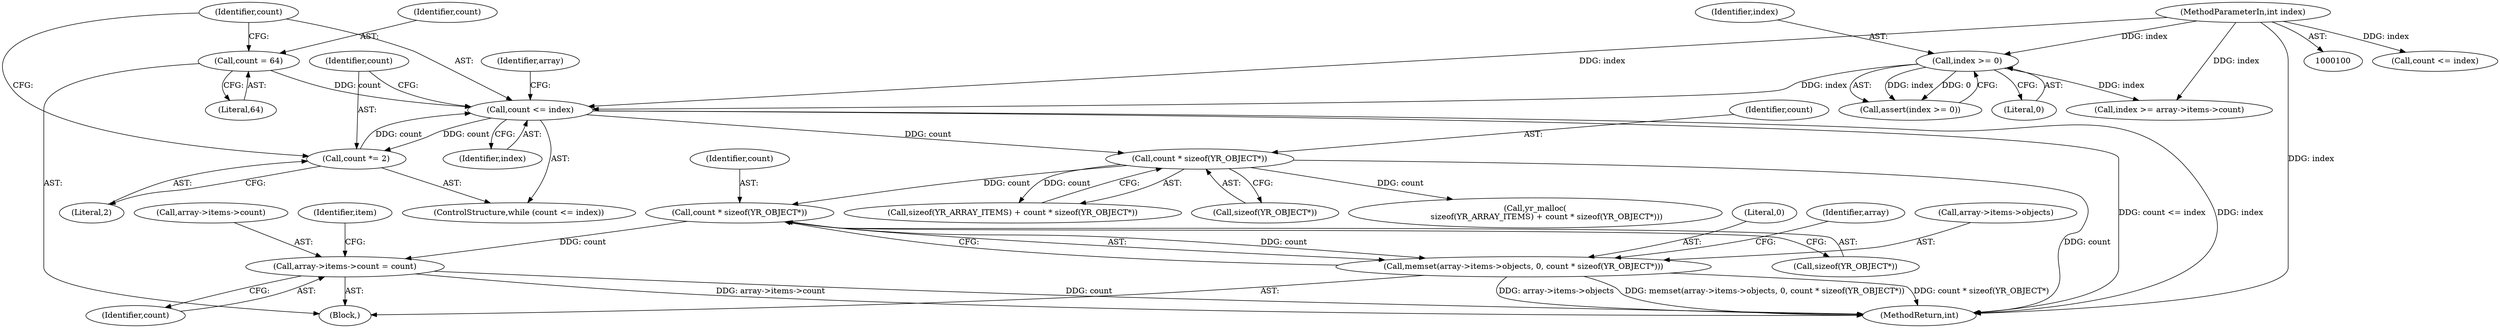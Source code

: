 digraph "0_yara_4a342f01e5439b9bb901aff1c6c23c536baeeb3f_0@API" {
"1000168" [label="(Call,count * sizeof(YR_OBJECT*))"];
"1000149" [label="(Call,count * sizeof(YR_OBJECT*))"];
"1000133" [label="(Call,count <= index)"];
"1000129" [label="(Call,count = 64)"];
"1000136" [label="(Call,count *= 2)"];
"1000109" [label="(Call,index >= 0)"];
"1000103" [label="(MethodParameterIn,int index)"];
"1000161" [label="(Call,memset(array->items->objects, 0, count * sizeof(YR_OBJECT*)))"];
"1000172" [label="(Call,array->items->count = count)"];
"1000169" [label="(Identifier,count)"];
"1000172" [label="(Call,array->items->count = count)"];
"1000199" [label="(Call,count <= index)"];
"1000175" [label="(Identifier,array)"];
"1000178" [label="(Identifier,count)"];
"1000146" [label="(Call,sizeof(YR_ARRAY_ITEMS) + count * sizeof(YR_OBJECT*))"];
"1000108" [label="(Call,assert(index >= 0))"];
"1000150" [label="(Identifier,count)"];
"1000138" [label="(Literal,2)"];
"1000141" [label="(Identifier,array)"];
"1000149" [label="(Call,count * sizeof(YR_OBJECT*))"];
"1000181" [label="(Call,index >= array->items->count)"];
"1000130" [label="(Identifier,count)"];
"1000261" [label="(Identifier,item)"];
"1000162" [label="(Call,array->items->objects)"];
"1000151" [label="(Call,sizeof(YR_OBJECT*))"];
"1000134" [label="(Identifier,count)"];
"1000111" [label="(Literal,0)"];
"1000110" [label="(Identifier,index)"];
"1000135" [label="(Identifier,index)"];
"1000137" [label="(Identifier,count)"];
"1000168" [label="(Call,count * sizeof(YR_OBJECT*))"];
"1000133" [label="(Call,count <= index)"];
"1000173" [label="(Call,array->items->count)"];
"1000103" [label="(MethodParameterIn,int index)"];
"1000161" [label="(Call,memset(array->items->objects, 0, count * sizeof(YR_OBJECT*)))"];
"1000170" [label="(Call,sizeof(YR_OBJECT*))"];
"1000136" [label="(Call,count *= 2)"];
"1000129" [label="(Call,count = 64)"];
"1000145" [label="(Call,yr_malloc(\n         sizeof(YR_ARRAY_ITEMS) + count * sizeof(YR_OBJECT*)))"];
"1000275" [label="(MethodReturn,int)"];
"1000109" [label="(Call,index >= 0)"];
"1000132" [label="(ControlStructure,while (count <= index))"];
"1000128" [label="(Block,)"];
"1000131" [label="(Literal,64)"];
"1000167" [label="(Literal,0)"];
"1000168" -> "1000161"  [label="AST: "];
"1000168" -> "1000170"  [label="CFG: "];
"1000169" -> "1000168"  [label="AST: "];
"1000170" -> "1000168"  [label="AST: "];
"1000161" -> "1000168"  [label="CFG: "];
"1000168" -> "1000161"  [label="DDG: count"];
"1000149" -> "1000168"  [label="DDG: count"];
"1000168" -> "1000172"  [label="DDG: count"];
"1000149" -> "1000146"  [label="AST: "];
"1000149" -> "1000151"  [label="CFG: "];
"1000150" -> "1000149"  [label="AST: "];
"1000151" -> "1000149"  [label="AST: "];
"1000146" -> "1000149"  [label="CFG: "];
"1000149" -> "1000275"  [label="DDG: count"];
"1000149" -> "1000145"  [label="DDG: count"];
"1000149" -> "1000146"  [label="DDG: count"];
"1000133" -> "1000149"  [label="DDG: count"];
"1000133" -> "1000132"  [label="AST: "];
"1000133" -> "1000135"  [label="CFG: "];
"1000134" -> "1000133"  [label="AST: "];
"1000135" -> "1000133"  [label="AST: "];
"1000137" -> "1000133"  [label="CFG: "];
"1000141" -> "1000133"  [label="CFG: "];
"1000133" -> "1000275"  [label="DDG: count <= index"];
"1000133" -> "1000275"  [label="DDG: index"];
"1000129" -> "1000133"  [label="DDG: count"];
"1000136" -> "1000133"  [label="DDG: count"];
"1000109" -> "1000133"  [label="DDG: index"];
"1000103" -> "1000133"  [label="DDG: index"];
"1000133" -> "1000136"  [label="DDG: count"];
"1000129" -> "1000128"  [label="AST: "];
"1000129" -> "1000131"  [label="CFG: "];
"1000130" -> "1000129"  [label="AST: "];
"1000131" -> "1000129"  [label="AST: "];
"1000134" -> "1000129"  [label="CFG: "];
"1000136" -> "1000132"  [label="AST: "];
"1000136" -> "1000138"  [label="CFG: "];
"1000137" -> "1000136"  [label="AST: "];
"1000138" -> "1000136"  [label="AST: "];
"1000134" -> "1000136"  [label="CFG: "];
"1000109" -> "1000108"  [label="AST: "];
"1000109" -> "1000111"  [label="CFG: "];
"1000110" -> "1000109"  [label="AST: "];
"1000111" -> "1000109"  [label="AST: "];
"1000108" -> "1000109"  [label="CFG: "];
"1000109" -> "1000108"  [label="DDG: index"];
"1000109" -> "1000108"  [label="DDG: 0"];
"1000103" -> "1000109"  [label="DDG: index"];
"1000109" -> "1000181"  [label="DDG: index"];
"1000103" -> "1000100"  [label="AST: "];
"1000103" -> "1000275"  [label="DDG: index"];
"1000103" -> "1000181"  [label="DDG: index"];
"1000103" -> "1000199"  [label="DDG: index"];
"1000161" -> "1000128"  [label="AST: "];
"1000162" -> "1000161"  [label="AST: "];
"1000167" -> "1000161"  [label="AST: "];
"1000175" -> "1000161"  [label="CFG: "];
"1000161" -> "1000275"  [label="DDG: count * sizeof(YR_OBJECT*)"];
"1000161" -> "1000275"  [label="DDG: array->items->objects"];
"1000161" -> "1000275"  [label="DDG: memset(array->items->objects, 0, count * sizeof(YR_OBJECT*))"];
"1000172" -> "1000128"  [label="AST: "];
"1000172" -> "1000178"  [label="CFG: "];
"1000173" -> "1000172"  [label="AST: "];
"1000178" -> "1000172"  [label="AST: "];
"1000261" -> "1000172"  [label="CFG: "];
"1000172" -> "1000275"  [label="DDG: count"];
"1000172" -> "1000275"  [label="DDG: array->items->count"];
}

